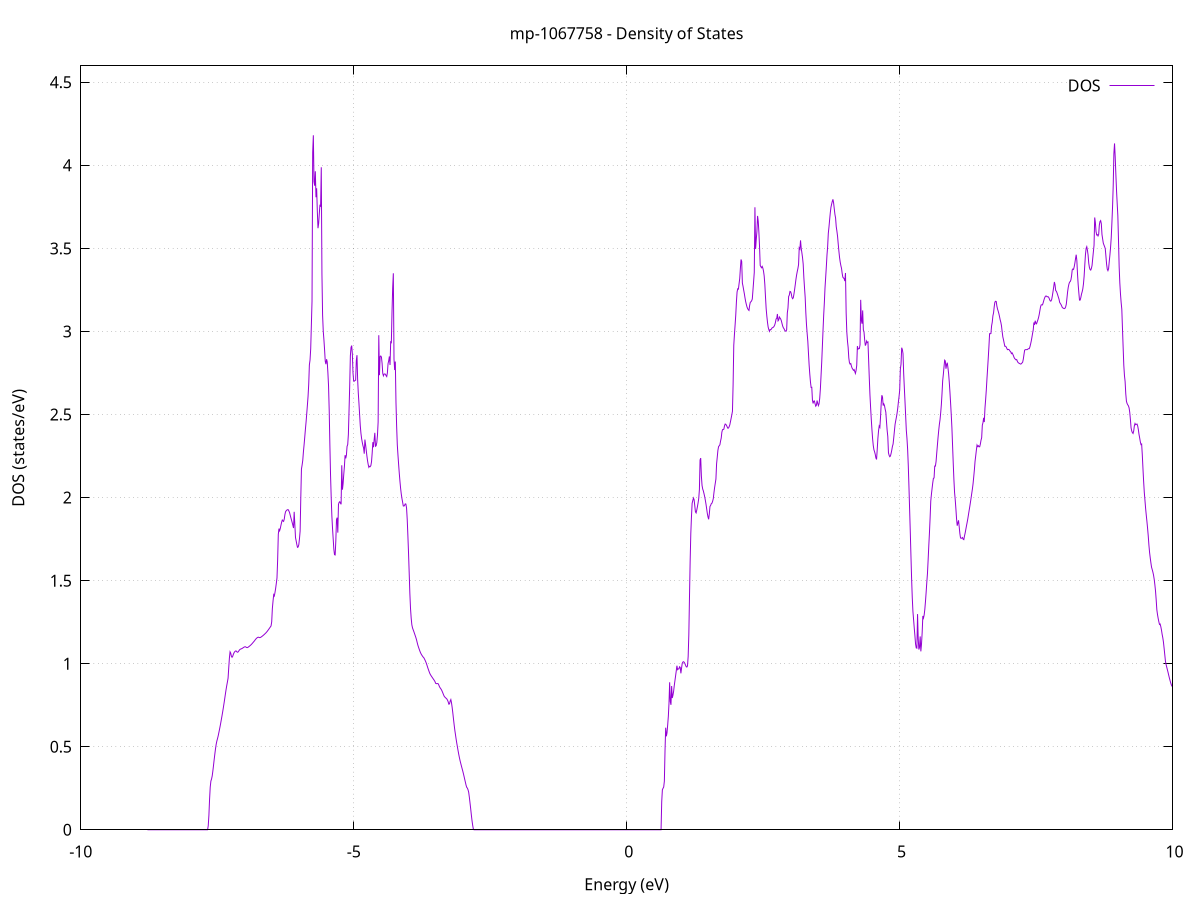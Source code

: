 set title 'mp-1067758 - Density of States'
set xlabel 'Energy (eV)'
set ylabel 'DOS (states/eV)'
set grid
set xrange [-10:10]
set yrange [0:4.599]
set xzeroaxis lt -1
set terminal png size 800,600
set output 'mp-1067758_dos_gnuplot.png'
plot '-' using 1:2 with lines title 'DOS'
-8.779300 0.000000
-8.767200 0.000000
-8.755100 0.000000
-8.743000 0.000000
-8.730900 0.000000
-8.718800 0.000000
-8.706600 0.000000
-8.694500 0.000000
-8.682400 0.000000
-8.670300 0.000000
-8.658200 0.000000
-8.646100 0.000000
-8.634000 0.000000
-8.621900 0.000000
-8.609800 0.000000
-8.597700 0.000000
-8.585500 0.000000
-8.573400 0.000000
-8.561300 0.000000
-8.549200 0.000000
-8.537100 0.000000
-8.525000 0.000000
-8.512900 0.000000
-8.500800 0.000000
-8.488700 0.000000
-8.476600 0.000000
-8.464400 0.000000
-8.452300 0.000000
-8.440200 0.000000
-8.428100 0.000000
-8.416000 0.000000
-8.403900 0.000000
-8.391800 0.000000
-8.379700 0.000000
-8.367600 0.000000
-8.355400 0.000000
-8.343300 0.000000
-8.331200 0.000000
-8.319100 0.000000
-8.307000 0.000000
-8.294900 0.000000
-8.282800 0.000000
-8.270700 0.000000
-8.258600 0.000000
-8.246500 0.000000
-8.234300 0.000000
-8.222200 0.000000
-8.210100 0.000000
-8.198000 0.000000
-8.185900 0.000000
-8.173800 0.000000
-8.161700 0.000000
-8.149600 0.000000
-8.137500 0.000000
-8.125400 0.000000
-8.113200 0.000000
-8.101100 0.000000
-8.089000 0.000000
-8.076900 0.000000
-8.064800 0.000000
-8.052700 0.000000
-8.040600 0.000000
-8.028500 0.000000
-8.016400 0.000000
-8.004200 0.000000
-7.992100 0.000000
-7.980000 0.000000
-7.967900 0.000000
-7.955800 0.000000
-7.943700 0.000000
-7.931600 0.000000
-7.919500 0.000000
-7.907400 0.000000
-7.895300 0.000000
-7.883100 0.000000
-7.871000 0.000000
-7.858900 0.000000
-7.846800 0.000000
-7.834700 0.000000
-7.822600 0.000000
-7.810500 0.000000
-7.798400 0.000000
-7.786300 0.000000
-7.774200 0.000000
-7.762000 0.000000
-7.749900 0.000000
-7.737800 0.000000
-7.725700 0.000000
-7.713600 0.000000
-7.701500 0.000000
-7.689400 0.000000
-7.677300 0.000200
-7.665200 0.023600
-7.653000 0.086600
-7.640900 0.182400
-7.628800 0.257400
-7.616700 0.293000
-7.604600 0.305500
-7.592500 0.324000
-7.580400 0.354200
-7.568300 0.387800
-7.556200 0.423100
-7.544100 0.456300
-7.531900 0.487700
-7.519800 0.514300
-7.507700 0.533800
-7.495600 0.548400
-7.483500 0.564600
-7.471400 0.583800
-7.459300 0.603300
-7.447200 0.623700
-7.435100 0.645200
-7.422900 0.667600
-7.410800 0.690400
-7.398700 0.714100
-7.386600 0.738800
-7.374500 0.764500
-7.362400 0.791200
-7.350300 0.818500
-7.338200 0.844600
-7.326100 0.868200
-7.314000 0.889800
-7.301800 0.912600
-7.289700 0.974700
-7.277600 1.033700
-7.265500 1.071400
-7.253400 1.063900
-7.241300 1.045100
-7.229200 1.038500
-7.217100 1.044300
-7.205000 1.056300
-7.192900 1.065600
-7.180700 1.071700
-7.168600 1.075600
-7.156500 1.076900
-7.144400 1.072600
-7.132300 1.069000
-7.120200 1.069800
-7.108100 1.075100
-7.096000 1.081300
-7.083900 1.085700
-7.071700 1.088000
-7.059600 1.089300
-7.047500 1.091200
-7.035400 1.093700
-7.023300 1.096500
-7.011200 1.099200
-6.999100 1.101100
-6.987000 1.102000
-6.974900 1.100000
-6.962800 1.097300
-6.950600 1.096700
-6.938500 1.098400
-6.926400 1.101300
-6.914300 1.104400
-6.902200 1.107600
-6.890100 1.111100
-6.878000 1.114900
-6.865900 1.119100
-6.853800 1.123600
-6.841700 1.128400
-6.829500 1.133200
-6.817400 1.137800
-6.805300 1.143500
-6.793200 1.148500
-6.781100 1.152600
-6.769000 1.156100
-6.756900 1.158600
-6.744800 1.159400
-6.732700 1.157700
-6.720500 1.156800
-6.708400 1.158000
-6.696300 1.160600
-6.684200 1.163400
-6.672100 1.166500
-6.660000 1.169700
-6.647900 1.173200
-6.635800 1.176800
-6.623700 1.180600
-6.611600 1.184500
-6.599400 1.188800
-6.587300 1.193600
-6.575200 1.198800
-6.563100 1.204300
-6.551000 1.209900
-6.538900 1.215600
-6.526800 1.221300
-6.514700 1.226900
-6.502600 1.251600
-6.490500 1.331800
-6.478300 1.376300
-6.466200 1.415100
-6.454100 1.408000
-6.442000 1.429400
-6.429900 1.454200
-6.417800 1.484200
-6.405700 1.516100
-6.393600 1.625100
-6.381500 1.779300
-6.369300 1.813000
-6.357200 1.800700
-6.345100 1.814400
-6.333000 1.833400
-6.320900 1.851100
-6.308800 1.864700
-6.296700 1.859500
-6.284600 1.856500
-6.272500 1.870600
-6.260400 1.898000
-6.248200 1.915300
-6.236100 1.920800
-6.224000 1.925000
-6.211900 1.927200
-6.199800 1.927000
-6.187700 1.919100
-6.175600 1.909900
-6.163500 1.894200
-6.151400 1.878700
-6.139200 1.864100
-6.127100 1.849300
-6.115000 1.833400
-6.102900 1.816700
-6.090800 1.914100
-6.078700 1.837700
-6.066600 1.759100
-6.054500 1.739300
-6.042400 1.718000
-6.030300 1.700400
-6.018100 1.702500
-6.006000 1.716300
-5.993900 1.752000
-5.981800 1.798200
-5.969700 1.998000
-5.957600 2.171800
-5.945500 2.195700
-5.933400 2.224500
-5.921300 2.276200
-5.909200 2.317900
-5.897000 2.364400
-5.884900 2.411600
-5.872800 2.455500
-5.860700 2.505400
-5.848600 2.556400
-5.836500 2.609200
-5.824400 2.682500
-5.812300 2.798800
-5.800200 2.828100
-5.788000 2.896600
-5.775900 3.039400
-5.763800 3.182800
-5.751700 4.078100
-5.739600 4.181200
-5.727500 3.902100
-5.715400 3.877600
-5.703300 3.964300
-5.691200 3.808000
-5.679100 3.862200
-5.666900 3.724500
-5.654800 3.621700
-5.642700 3.649500
-5.630600 3.708600
-5.618500 3.763200
-5.606400 3.750600
-5.594300 3.988700
-5.582200 3.346900
-5.570100 3.097800
-5.558000 3.000900
-5.545800 2.949200
-5.533700 2.888900
-5.521600 2.821200
-5.509500 2.803000
-5.497400 2.833000
-5.485300 2.816900
-5.473200 2.752300
-5.461100 2.671800
-5.449000 2.524900
-5.436800 2.317300
-5.424700 2.136500
-5.412600 2.002300
-5.400500 1.889500
-5.388400 1.815300
-5.376300 1.752600
-5.364200 1.689400
-5.352100 1.656200
-5.340000 1.654600
-5.327900 1.739100
-5.315700 1.867900
-5.303600 1.879000
-5.291500 1.788700
-5.279400 1.959200
-5.267300 1.971200
-5.255200 1.975200
-5.243100 1.966600
-5.231000 1.959500
-5.218900 2.194500
-5.206800 2.047300
-5.194600 2.083200
-5.182500 2.139500
-5.170400 2.188100
-5.158300 2.255300
-5.146200 2.235900
-5.134100 2.254600
-5.122000 2.308300
-5.109900 2.319400
-5.097800 2.380500
-5.085600 2.526500
-5.073500 2.672800
-5.061400 2.853300
-5.049300 2.904000
-5.037200 2.915000
-5.025100 2.864600
-5.013000 2.750600
-5.000900 2.700800
-4.988800 2.700900
-4.976700 2.704700
-4.964500 2.707100
-4.952400 2.825400
-4.940300 2.857300
-4.928200 2.709400
-4.916100 2.628800
-4.904000 2.567400
-4.891900 2.499400
-4.879800 2.432600
-4.867700 2.386800
-4.855600 2.355300
-4.843400 2.332500
-4.831300 2.313100
-4.819200 2.298200
-4.807100 2.264300
-4.795000 2.349200
-4.782900 2.319000
-4.770800 2.285200
-4.758700 2.250800
-4.746600 2.221500
-4.734400 2.198300
-4.722300 2.182000
-4.710200 2.188400
-4.698100 2.186200
-4.686000 2.192700
-4.673900 2.215800
-4.661800 2.268100
-4.649700 2.333500
-4.637600 2.303300
-4.625500 2.349600
-4.613300 2.389600
-4.601200 2.309100
-4.589100 2.312100
-4.577000 2.331400
-4.564900 2.375600
-4.552800 2.454600
-4.540700 2.977400
-4.528600 2.736900
-4.516500 2.848300
-4.504300 2.852300
-4.492200 2.845500
-4.480100 2.808100
-4.468000 2.747300
-4.455900 2.733100
-4.443800 2.743300
-4.431700 2.744500
-4.419600 2.742700
-4.407500 2.733900
-4.395400 2.728500
-4.383200 2.750900
-4.371100 2.806700
-4.359000 2.823900
-4.346900 2.849700
-4.334800 2.798100
-4.322700 2.937000
-4.310600 2.933300
-4.298500 3.117100
-4.286400 3.261800
-4.274300 3.350400
-4.262100 2.833800
-4.250000 2.767700
-4.237900 2.819000
-4.225800 2.572600
-4.213700 2.429200
-4.201600 2.317600
-4.189500 2.256100
-4.177400 2.199600
-4.165300 2.145800
-4.153100 2.098000
-4.141000 2.055600
-4.128900 2.021600
-4.116800 1.994600
-4.104700 1.973600
-4.092600 1.950000
-4.080500 1.948500
-4.068400 1.953500
-4.056300 1.962000
-4.044200 1.960900
-4.032000 1.937000
-4.019900 1.868700
-4.007800 1.771300
-3.995700 1.665600
-3.983600 1.545500
-3.971500 1.422900
-3.959400 1.331900
-3.947300 1.274100
-3.935200 1.234300
-3.923100 1.215500
-3.910900 1.204300
-3.898800 1.193500
-3.886700 1.181900
-3.874600 1.170200
-3.862500 1.158300
-3.850400 1.145100
-3.838300 1.128600
-3.826200 1.112900
-3.814100 1.100500
-3.801900 1.088700
-3.789800 1.077500
-3.777700 1.067100
-3.765600 1.058900
-3.753500 1.052000
-3.741400 1.046000
-3.729300 1.040300
-3.717200 1.036500
-3.705100 1.029200
-3.693000 1.020900
-3.680800 1.011800
-3.668700 1.001500
-3.656600 0.989500
-3.644500 0.976800
-3.632400 0.965200
-3.620300 0.953900
-3.608200 0.943000
-3.596100 0.934800
-3.584000 0.928300
-3.571900 0.922300
-3.559700 0.916400
-3.547600 0.910500
-3.535500 0.904700
-3.523400 0.898900
-3.511300 0.892100
-3.499200 0.881700
-3.487100 0.879600
-3.475000 0.880100
-3.462900 0.880300
-3.450700 0.878500
-3.438600 0.869300
-3.426500 0.859700
-3.414400 0.853400
-3.402300 0.847900
-3.390200 0.841100
-3.378100 0.832300
-3.366000 0.822500
-3.353900 0.812300
-3.341800 0.803500
-3.329600 0.798700
-3.317500 0.794500
-3.305400 0.791300
-3.293300 0.787100
-3.281200 0.780000
-3.269100 0.769800
-3.257000 0.756100
-3.244900 0.758200
-3.232800 0.775100
-3.220700 0.783800
-3.208500 0.764100
-3.196400 0.736100
-3.184300 0.703100
-3.172200 0.666800
-3.160100 0.631900
-3.148000 0.599700
-3.135900 0.572900
-3.123800 0.545500
-3.111700 0.521000
-3.099500 0.497800
-3.087400 0.474900
-3.075300 0.453200
-3.063200 0.433400
-3.051100 0.415500
-3.039000 0.399300
-3.026900 0.383800
-3.014800 0.368900
-3.002700 0.354000
-2.990600 0.338100
-2.978400 0.320800
-2.966300 0.303300
-2.954200 0.286200
-2.942100 0.268900
-2.930000 0.255700
-2.917900 0.250700
-2.905800 0.240800
-2.893700 0.225600
-2.881600 0.195900
-2.869400 0.161500
-2.857300 0.126900
-2.845200 0.089800
-2.833100 0.055700
-2.821000 0.027500
-2.808900 0.005000
-2.796800 0.000000
-2.784700 0.000000
-2.772600 0.000000
-2.760500 0.000000
-2.748300 0.000000
-2.736200 0.000000
-2.724100 0.000000
-2.712000 0.000000
-2.699900 0.000000
-2.687800 0.000000
-2.675700 0.000000
-2.663600 0.000000
-2.651500 0.000000
-2.639400 0.000000
-2.627200 0.000000
-2.615100 0.000000
-2.603000 0.000000
-2.590900 0.000000
-2.578800 0.000000
-2.566700 0.000000
-2.554600 0.000000
-2.542500 0.000000
-2.530400 0.000000
-2.518200 0.000000
-2.506100 0.000000
-2.494000 0.000000
-2.481900 0.000000
-2.469800 0.000000
-2.457700 0.000000
-2.445600 0.000000
-2.433500 0.000000
-2.421400 0.000000
-2.409300 0.000000
-2.397100 0.000000
-2.385000 0.000000
-2.372900 0.000000
-2.360800 0.000000
-2.348700 0.000000
-2.336600 0.000000
-2.324500 0.000000
-2.312400 0.000000
-2.300300 0.000000
-2.288200 0.000000
-2.276000 0.000000
-2.263900 0.000000
-2.251800 0.000000
-2.239700 0.000000
-2.227600 0.000000
-2.215500 0.000000
-2.203400 0.000000
-2.191300 0.000000
-2.179200 0.000000
-2.167000 0.000000
-2.154900 0.000000
-2.142800 0.000000
-2.130700 0.000000
-2.118600 0.000000
-2.106500 0.000000
-2.094400 0.000000
-2.082300 0.000000
-2.070200 0.000000
-2.058100 0.000000
-2.045900 0.000000
-2.033800 0.000000
-2.021700 0.000000
-2.009600 0.000000
-1.997500 0.000000
-1.985400 0.000000
-1.973300 0.000000
-1.961200 0.000000
-1.949100 0.000000
-1.937000 0.000000
-1.924800 0.000000
-1.912700 0.000000
-1.900600 0.000000
-1.888500 0.000000
-1.876400 0.000000
-1.864300 0.000000
-1.852200 0.000000
-1.840100 0.000000
-1.828000 0.000000
-1.815800 0.000000
-1.803700 0.000000
-1.791600 0.000000
-1.779500 0.000000
-1.767400 0.000000
-1.755300 0.000000
-1.743200 0.000000
-1.731100 0.000000
-1.719000 0.000000
-1.706900 0.000000
-1.694700 0.000000
-1.682600 0.000000
-1.670500 0.000000
-1.658400 0.000000
-1.646300 0.000000
-1.634200 0.000000
-1.622100 0.000000
-1.610000 0.000000
-1.597900 0.000000
-1.585700 0.000000
-1.573600 0.000000
-1.561500 0.000000
-1.549400 0.000000
-1.537300 0.000000
-1.525200 0.000000
-1.513100 0.000000
-1.501000 0.000000
-1.488900 0.000000
-1.476800 0.000000
-1.464600 0.000000
-1.452500 0.000000
-1.440400 0.000000
-1.428300 0.000000
-1.416200 0.000000
-1.404100 0.000000
-1.392000 0.000000
-1.379900 0.000000
-1.367800 0.000000
-1.355700 0.000000
-1.343500 0.000000
-1.331400 0.000000
-1.319300 0.000000
-1.307200 0.000000
-1.295100 0.000000
-1.283000 0.000000
-1.270900 0.000000
-1.258800 0.000000
-1.246700 0.000000
-1.234500 0.000000
-1.222400 0.000000
-1.210300 0.000000
-1.198200 0.000000
-1.186100 0.000000
-1.174000 0.000000
-1.161900 0.000000
-1.149800 0.000000
-1.137700 0.000000
-1.125600 0.000000
-1.113400 0.000000
-1.101300 0.000000
-1.089200 0.000000
-1.077100 0.000000
-1.065000 0.000000
-1.052900 0.000000
-1.040800 0.000000
-1.028700 0.000000
-1.016600 0.000000
-1.004500 0.000000
-0.992300 0.000000
-0.980200 0.000000
-0.968100 0.000000
-0.956000 0.000000
-0.943900 0.000000
-0.931800 0.000000
-0.919700 0.000000
-0.907600 0.000000
-0.895500 0.000000
-0.883300 0.000000
-0.871200 0.000000
-0.859100 0.000000
-0.847000 0.000000
-0.834900 0.000000
-0.822800 0.000000
-0.810700 0.000000
-0.798600 0.000000
-0.786500 0.000000
-0.774400 0.000000
-0.762200 0.000000
-0.750100 0.000000
-0.738000 0.000000
-0.725900 0.000000
-0.713800 0.000000
-0.701700 0.000000
-0.689600 0.000000
-0.677500 0.000000
-0.665400 0.000000
-0.653300 0.000000
-0.641100 0.000000
-0.629000 0.000000
-0.616900 0.000000
-0.604800 0.000000
-0.592700 0.000000
-0.580600 0.000000
-0.568500 0.000000
-0.556400 0.000000
-0.544300 0.000000
-0.532100 0.000000
-0.520000 0.000000
-0.507900 0.000000
-0.495800 0.000000
-0.483700 0.000000
-0.471600 0.000000
-0.459500 0.000000
-0.447400 0.000000
-0.435300 0.000000
-0.423200 0.000000
-0.411000 0.000000
-0.398900 0.000000
-0.386800 0.000000
-0.374700 0.000000
-0.362600 0.000000
-0.350500 0.000000
-0.338400 0.000000
-0.326300 0.000000
-0.314200 0.000000
-0.302100 0.000000
-0.289900 0.000000
-0.277800 0.000000
-0.265700 0.000000
-0.253600 0.000000
-0.241500 0.000000
-0.229400 0.000000
-0.217300 0.000000
-0.205200 0.000000
-0.193100 0.000000
-0.180900 0.000000
-0.168800 0.000000
-0.156700 0.000000
-0.144600 0.000000
-0.132500 0.000000
-0.120400 0.000000
-0.108300 0.000000
-0.096200 0.000000
-0.084100 0.000000
-0.072000 0.000000
-0.059800 0.000000
-0.047700 0.000000
-0.035600 0.000000
-0.023500 0.000000
-0.011400 0.000000
0.000700 0.000000
0.012800 0.000000
0.024900 0.000000
0.037000 0.000000
0.049200 0.000000
0.061300 0.000000
0.073400 0.000000
0.085500 0.000000
0.097600 0.000000
0.109700 0.000000
0.121800 0.000000
0.133900 0.000000
0.146000 0.000000
0.158100 0.000000
0.170300 0.000000
0.182400 0.000000
0.194500 0.000000
0.206600 0.000000
0.218700 0.000000
0.230800 0.000000
0.242900 0.000000
0.255000 0.000000
0.267100 0.000000
0.279200 0.000000
0.291400 0.000000
0.303500 0.000000
0.315600 0.000000
0.327700 0.000000
0.339800 0.000000
0.351900 0.000000
0.364000 0.000000
0.376100 0.000000
0.388200 0.000000
0.400400 0.000000
0.412500 0.000000
0.424600 0.000000
0.436700 0.000000
0.448800 0.000000
0.460900 0.000000
0.473000 0.000000
0.485100 0.000000
0.497200 0.000000
0.509300 0.000000
0.521500 0.000000
0.533600 0.000000
0.545700 0.000000
0.557800 0.000000
0.569900 0.000000
0.582000 0.000000
0.594100 0.000000
0.606200 0.000000
0.618300 0.000000
0.630400 0.000000
0.642600 0.169300
0.654700 0.241000
0.666800 0.249800
0.678900 0.257400
0.691000 0.292600
0.703100 0.476800
0.715200 0.614400
0.727300 0.562700
0.739400 0.583600
0.751600 0.630400
0.763700 0.682300
0.775800 0.761400
0.787900 0.888000
0.800000 0.770600
0.812100 0.752200
0.824200 0.865300
0.836300 0.793200
0.848400 0.810200
0.860500 0.833500
0.872700 0.868900
0.884800 0.898000
0.896900 0.927000
0.909000 0.956700
0.921100 0.987700
0.933200 0.964100
0.945300 0.968300
0.957400 0.968600
0.969500 0.981300
0.981600 0.977500
0.993800 0.941700
1.005900 0.973300
1.018000 1.001500
1.030100 1.009900
1.042200 1.011800
1.054300 1.008500
1.066400 1.001200
1.078500 0.991200
1.090600 0.982100
1.102800 0.979600
1.114900 0.986600
1.127000 1.043600
1.139100 1.174100
1.151200 1.399500
1.163300 1.614500
1.175400 1.783800
1.187500 1.884700
1.199600 1.965300
1.211700 1.982100
1.223900 1.997400
1.236000 1.986800
1.248100 1.951200
1.260200 1.914100
1.272300 1.907700
1.284400 1.924400
1.296500 1.945100
1.308600 1.968100
1.320700 1.994800
1.332900 2.048400
1.345000 2.226300
1.357100 2.237700
1.369200 2.129800
1.381300 2.073300
1.393400 2.051500
1.405500 2.039900
1.417600 2.023100
1.429700 2.005000
1.441800 1.983700
1.454000 1.959600
1.466100 1.931700
1.478200 1.904100
1.490300 1.883200
1.502400 1.869200
1.514500 1.902000
1.526600 1.946400
1.538700 1.952900
1.550800 1.963200
1.562900 1.966200
1.575100 1.977500
1.587200 1.993800
1.599300 2.029100
1.611400 2.060100
1.623500 2.085700
1.635600 2.111500
1.647700 2.203300
1.659800 2.243000
1.671900 2.284500
1.684100 2.306800
1.696200 2.312000
1.708300 2.317800
1.720400 2.340300
1.732500 2.357800
1.744600 2.393800
1.756700 2.409000
1.768800 2.409600
1.780900 2.412200
1.793000 2.432100
1.805200 2.442800
1.817300 2.440500
1.829400 2.434700
1.841500 2.425700
1.853600 2.417700
1.865700 2.418500
1.877800 2.426800
1.889900 2.437700
1.902000 2.457200
1.914100 2.477100
1.926300 2.497700
1.938400 2.519400
1.950500 2.682100
1.962600 2.916500
1.974700 2.981900
1.986800 3.038500
1.998900 3.098700
2.011000 3.178200
2.023100 3.237700
2.035300 3.257100
2.047400 3.255000
2.059500 3.287200
2.071600 3.318300
2.083700 3.379600
2.095800 3.433500
2.107900 3.421400
2.120000 3.291800
2.132100 3.272100
2.144200 3.249100
2.156400 3.226900
2.168500 3.201800
2.180600 3.179700
2.192700 3.162900
2.204800 3.147500
2.216900 3.137500
2.229000 3.130700
2.241100 3.126600
2.253200 3.156800
2.265300 3.175600
2.277500 3.179000
2.289600 3.184600
2.301700 3.195200
2.313800 3.246800
2.325900 3.299700
2.338000 3.355600
2.350100 3.747800
2.362200 3.496400
2.374300 3.553200
2.386500 3.602300
2.398600 3.695600
2.410700 3.663900
2.422800 3.597100
2.434900 3.508800
2.447000 3.397300
2.459100 3.389600
2.471200 3.383700
2.483300 3.391600
2.495400 3.381500
2.507600 3.363100
2.519700 3.334200
2.531800 3.282300
2.543900 3.206900
2.556000 3.137400
2.568100 3.092600
2.580200 3.055300
2.592300 3.026900
2.604400 3.011700
2.616500 3.000700
2.628700 3.011400
2.640800 3.010300
2.652900 3.015300
2.665000 3.021700
2.677100 3.023700
2.689200 3.025900
2.701300 3.031200
2.713400 3.039900
2.725500 3.054100
2.737700 3.075300
2.749800 3.078400
2.761900 3.105300
2.774000 3.064000
2.786100 3.069500
2.798200 3.087100
2.810300 3.080900
2.822400 3.075000
2.834500 3.064000
2.846600 3.047700
2.858800 3.032400
2.870900 3.022400
2.883000 3.016800
2.895100 3.007400
2.907200 3.002600
2.919300 3.001000
2.931400 3.010700
2.943500 3.111700
2.955600 3.141300
2.967800 3.210900
2.979900 3.218800
2.992000 3.241100
3.004100 3.239500
3.016200 3.226800
3.028300 3.205000
3.040400 3.197300
3.052500 3.202400
3.064600 3.224700
3.076700 3.251600
3.088900 3.281400
3.101000 3.312400
3.113100 3.339000
3.125200 3.360300
3.137300 3.378800
3.149400 3.402400
3.161500 3.503100
3.173600 3.496000
3.185700 3.548500
3.197800 3.501400
3.210000 3.474500
3.222100 3.445100
3.234200 3.406000
3.246300 3.325300
3.258400 3.263300
3.270500 3.206600
3.282600 3.113000
3.294700 3.040800
3.306800 2.988300
3.319000 2.940800
3.331100 2.868300
3.343200 2.797800
3.355300 2.743000
3.367400 2.696200
3.379500 2.663200
3.391600 2.663900
3.403700 2.587600
3.415800 2.566700
3.427900 2.580500
3.440100 2.581800
3.452200 2.564500
3.464300 2.550200
3.476400 2.555900
3.488500 2.584200
3.500600 2.567900
3.512700 2.553600
3.524800 2.564500
3.536900 2.597100
3.549000 2.653400
3.561200 2.732700
3.573300 2.812400
3.585400 2.908000
3.597500 3.005900
3.609600 3.097600
3.621700 3.171700
3.633800 3.261500
3.645900 3.324200
3.658000 3.388700
3.670200 3.459900
3.682300 3.510900
3.694400 3.590600
3.706500 3.628600
3.718600 3.672900
3.730700 3.714400
3.742800 3.747600
3.754900 3.765900
3.767000 3.782900
3.779100 3.795500
3.791300 3.774500
3.803400 3.739100
3.815500 3.705600
3.827600 3.683200
3.839700 3.631300
3.851800 3.604400
3.863900 3.573100
3.876000 3.527100
3.888100 3.484400
3.900200 3.446200
3.912400 3.418000
3.924500 3.396600
3.936600 3.379900
3.948700 3.348700
3.960800 3.326800
3.972900 3.322300
3.985000 3.317600
3.997100 3.303300
4.009200 3.352100
4.021400 3.112000
4.033500 2.996300
4.045600 2.941200
4.057700 2.904400
4.069800 2.840900
4.081900 2.811400
4.094000 2.803600
4.106100 2.807000
4.118200 2.791100
4.130300 2.779400
4.142500 2.773300
4.154600 2.766100
4.166700 2.770500
4.178800 2.759200
4.190900 2.747300
4.203000 2.765000
4.215100 2.795700
4.227200 2.912000
4.239300 2.893800
4.251400 2.896800
4.263600 2.897000
4.275700 2.920000
4.287800 3.190400
4.299900 3.067400
4.312000 3.046600
4.324100 3.126700
4.336200 3.010600
4.348300 2.997400
4.360400 2.949800
4.372600 2.914900
4.384700 2.924100
4.396800 2.942600
4.408900 2.933600
4.421000 2.936500
4.433100 2.828700
4.445200 2.719600
4.457300 2.618800
4.469400 2.542400
4.481500 2.472400
4.493700 2.409900
4.505800 2.354700
4.517900 2.313700
4.530000 2.287900
4.542100 2.276000
4.554200 2.260400
4.566300 2.238300
4.578400 2.229700
4.590500 2.289000
4.602700 2.355600
4.614800 2.402200
4.626900 2.431000
4.639000 2.423200
4.651100 2.484700
4.663200 2.564100
4.675300 2.616200
4.687400 2.605000
4.699500 2.554100
4.711600 2.563900
4.723800 2.553800
4.735900 2.531900
4.748000 2.514500
4.760100 2.458100
4.772200 2.404800
4.784300 2.367200
4.796400 2.269800
4.808500 2.254600
4.820600 2.246200
4.832700 2.250000
4.844900 2.266200
4.857000 2.285500
4.869100 2.308100
4.881200 2.322200
4.893300 2.360200
4.905400 2.401200
4.917500 2.440600
4.929600 2.462700
4.941700 2.483400
4.953900 2.507100
4.966000 2.536600
4.978100 2.574500
4.990200 2.607600
5.002300 2.647500
5.014400 2.774300
5.026500 2.802900
5.038600 2.902200
5.050700 2.891600
5.062800 2.867000
5.075000 2.748200
5.087100 2.662100
5.099200 2.580000
5.111300 2.492900
5.123400 2.405600
5.135500 2.356000
5.147600 2.290600
5.159700 2.191900
5.171800 2.066100
5.183900 1.931200
5.196100 1.796000
5.208200 1.652100
5.220300 1.513500
5.232400 1.399200
5.244500 1.315000
5.256600 1.266000
5.268700 1.215700
5.280800 1.169500
5.292900 1.118700
5.305100 1.095100
5.317200 1.093400
5.329300 1.298700
5.341400 1.151400
5.353500 1.085200
5.365600 1.098600
5.377700 1.164200
5.389800 1.074000
5.401900 1.118500
5.414000 1.187300
5.426200 1.287100
5.438300 1.275000
5.450400 1.293000
5.462500 1.326800
5.474600 1.374700
5.486700 1.429700
5.498800 1.489600
5.510900 1.542200
5.523000 1.622500
5.535100 1.708200
5.547300 1.788000
5.559400 1.876800
5.571500 1.978800
5.583600 2.020100
5.595700 2.054900
5.607800 2.088600
5.619900 2.115800
5.632000 2.118100
5.644100 2.189700
5.656300 2.189300
5.668400 2.216700
5.680500 2.266400
5.692600 2.314000
5.704700 2.361000
5.716800 2.403300
5.728900 2.440100
5.741000 2.468200
5.753100 2.509500
5.765200 2.558500
5.777400 2.625200
5.789500 2.702600
5.801600 2.741000
5.813700 2.785300
5.825800 2.827000
5.837900 2.822400
5.850000 2.775700
5.862100 2.800600
5.874200 2.812000
5.886400 2.781200
5.898500 2.746100
5.910600 2.695400
5.922700 2.635600
5.934800 2.569100
5.946900 2.498300
5.959000 2.419000
5.971100 2.312400
5.983200 2.207000
5.995300 2.109100
6.007500 2.030600
6.019600 1.986900
6.031700 1.932300
6.043800 1.872500
6.055900 1.830600
6.068000 1.847500
6.080100 1.863100
6.092200 1.825200
6.104300 1.784600
6.116400 1.757200
6.128600 1.754600
6.140700 1.756300
6.152800 1.759400
6.164900 1.748900
6.177000 1.746700
6.189100 1.768300
6.201200 1.786400
6.213300 1.807700
6.225400 1.829400
6.237600 1.850000
6.249700 1.871600
6.261800 1.896400
6.273900 1.921500
6.286000 1.945300
6.298100 1.971300
6.310200 1.997600
6.322300 2.025100
6.334400 2.052000
6.346500 2.084000
6.358700 2.125100
6.370800 2.167900
6.382900 2.218500
6.395000 2.251400
6.407100 2.286100
6.419200 2.316000
6.431300 2.307500
6.443400 2.312200
6.455500 2.305600
6.467600 2.305800
6.479800 2.321700
6.491900 2.345100
6.504000 2.360400
6.516100 2.436000
6.528200 2.451200
6.540300 2.480200
6.552400 2.454800
6.564500 2.538300
6.576600 2.589800
6.588800 2.647000
6.600900 2.714900
6.613000 2.777600
6.625100 2.842200
6.637200 2.910700
6.649300 2.986700
6.661400 2.986300
6.673500 2.987600
6.685600 3.033500
6.697700 3.055500
6.709900 3.094100
6.722000 3.112600
6.734100 3.149800
6.746200 3.176700
6.758300 3.181700
6.770400 3.180600
6.782500 3.153300
6.794600 3.135100
6.806700 3.122300
6.818800 3.107700
6.831000 3.089600
6.843100 3.070100
6.855200 3.055000
6.867300 3.033600
6.879400 2.998500
6.891500 2.967700
6.903600 2.950400
6.915700 2.930300
6.927800 2.911000
6.940000 2.911100
6.952100 2.907400
6.964200 2.898500
6.976300 2.890500
6.988400 2.891400
7.000500 2.892000
7.012600 2.887600
7.024700 2.881000
7.036800 2.877000
7.048900 2.866900
7.061100 2.871200
7.073200 2.863700
7.085300 2.854900
7.097400 2.843900
7.109500 2.836600
7.121600 2.833200
7.133700 2.829100
7.145800 2.830900
7.157900 2.820400
7.170000 2.813300
7.182200 2.809900
7.194300 2.807800
7.206400 2.805700
7.218500 2.803600
7.230600 2.805600
7.242700 2.810500
7.254800 2.815000
7.266900 2.833400
7.279000 2.861000
7.291200 2.887500
7.303300 2.890200
7.315400 2.890800
7.327500 2.890600
7.339600 2.890900
7.351700 2.894400
7.363800 2.896600
7.375900 2.896500
7.388000 2.907400
7.400100 2.923700
7.412300 2.942300
7.424400 2.964300
7.436500 2.988100
7.448600 3.009300
7.460700 3.054100
7.472800 3.039600
7.484900 3.064700
7.497000 3.049500
7.509100 3.046100
7.521300 3.057800
7.533400 3.069300
7.545500 3.082900
7.557600 3.101100
7.569700 3.124000
7.581800 3.147000
7.593900 3.159800
7.606000 3.160800
7.618100 3.160000
7.630200 3.172200
7.642400 3.186800
7.654500 3.199800
7.666600 3.208900
7.678700 3.213500
7.690800 3.213000
7.702900 3.208700
7.715000 3.209600
7.727100 3.207800
7.739200 3.200400
7.751300 3.189600
7.763500 3.183000
7.775600 3.183800
7.787700 3.194200
7.799800 3.216000
7.811900 3.241800
7.824000 3.268500
7.836100 3.298000
7.848200 3.280800
7.860300 3.245900
7.872500 3.242200
7.884600 3.232000
7.896700 3.219900
7.908800 3.206700
7.920900 3.194500
7.933000 3.175200
7.945100 3.168500
7.957200 3.162500
7.969300 3.153800
7.981400 3.144500
7.993600 3.141300
8.005700 3.139000
8.017800 3.137500
8.029900 3.139500
8.042000 3.147200
8.054100 3.163700
8.066200 3.200400
8.078300 3.238700
8.090400 3.266500
8.102500 3.285300
8.114700 3.297300
8.126800 3.300300
8.138900 3.310600
8.151000 3.333900
8.163100 3.371100
8.175200 3.376400
8.187300 3.373500
8.199400 3.389800
8.211500 3.411700
8.223700 3.438600
8.235800 3.462200
8.247900 3.426100
8.260000 3.344600
8.272100 3.282100
8.284200 3.232600
8.296300 3.188800
8.308400 3.189100
8.320500 3.204100
8.332600 3.224600
8.344800 3.238600
8.356900 3.256400
8.369000 3.286500
8.381100 3.332700
8.393200 3.400400
8.405300 3.462500
8.417400 3.500100
8.429500 3.510200
8.441600 3.488700
8.453700 3.459600
8.465900 3.410800
8.478000 3.384900
8.490100 3.373100
8.502200 3.369500
8.514300 3.379900
8.526400 3.398000
8.538500 3.439600
8.550600 3.480200
8.562700 3.519100
8.574900 3.686200
8.587000 3.656300
8.599100 3.601900
8.611200 3.581100
8.623300 3.583200
8.635400 3.575100
8.647500 3.583900
8.659600 3.640900
8.671700 3.662200
8.683800 3.667500
8.696000 3.649000
8.708100 3.583700
8.720200 3.557200
8.732300 3.531700
8.744400 3.520600
8.756500 3.510700
8.768600 3.497900
8.780700 3.451400
8.792800 3.404800
8.804900 3.374800
8.817100 3.366200
8.829200 3.377900
8.841300 3.421200
8.853400 3.460500
8.865500 3.506700
8.877600 3.564800
8.889700 3.653500
8.901800 3.750200
8.913900 3.877600
8.926100 4.070600
8.938200 4.132000
8.950300 4.051500
8.962400 3.946800
8.974500 3.850000
8.986600 3.771100
8.998700 3.696500
9.010800 3.547900
9.022900 3.388600
9.035000 3.291900
9.047200 3.225300
9.059300 3.174200
9.071400 3.133700
9.083500 3.017900
9.095600 2.906400
9.107700 2.797100
9.119800 2.735000
9.131900 2.698400
9.144000 2.624700
9.156200 2.579700
9.168300 2.566300
9.180400 2.558400
9.192500 2.552300
9.204600 2.540100
9.216700 2.513400
9.228800 2.470200
9.240900 2.420100
9.253000 2.400900
9.265100 2.391000
9.277300 2.386000
9.289400 2.401200
9.301500 2.432400
9.313600 2.446000
9.325700 2.438600
9.337800 2.441100
9.349900 2.442800
9.362000 2.431400
9.374100 2.410100
9.386200 2.381300
9.398400 2.359300
9.410500 2.336100
9.422600 2.319100
9.434700 2.322100
9.446800 2.256600
9.458900 2.174500
9.471000 2.098000
9.483100 2.032200
9.495200 1.984200
9.507400 1.935000
9.519500 1.894000
9.531600 1.856100
9.543700 1.814400
9.555800 1.768500
9.567900 1.713900
9.580000 1.670100
9.592100 1.637100
9.604200 1.607300
9.616300 1.580600
9.628500 1.566600
9.640600 1.551300
9.652700 1.533100
9.664800 1.507800
9.676900 1.475300
9.689000 1.437300
9.701100 1.384600
9.713200 1.324300
9.725300 1.295800
9.737400 1.272700
9.749600 1.253100
9.761700 1.236000
9.773800 1.238700
9.785900 1.222800
9.798000 1.202300
9.810100 1.176800
9.822200 1.156400
9.834300 1.129600
9.846400 1.092800
9.858600 1.054000
9.870700 1.014900
9.882800 0.994900
9.894900 0.978100
9.907000 0.962900
9.919100 0.946900
9.931200 0.929800
9.943300 0.913300
9.955400 0.898400
9.967500 0.884100
9.979700 0.871900
9.991800 0.864300
10.003900 0.858800
10.016000 0.855400
10.028100 0.852900
10.040200 0.851900
10.052300 0.852700
10.064400 0.854300
10.076500 0.855400
10.088600 0.856900
10.100800 0.858400
10.112900 0.857700
10.125000 0.855500
10.137100 0.881300
10.149200 0.884000
10.161300 0.867200
10.173400 0.850400
10.185500 0.833100
10.197600 0.816100
10.209800 0.799700
10.221900 0.791900
10.234000 0.786200
10.246100 0.782200
10.258200 0.780400
10.270300 0.785500
10.282400 0.792900
10.294500 0.800000
10.306600 0.791900
10.318700 0.801800
10.330900 0.812000
10.343000 0.831400
10.355100 0.836900
10.367200 0.836700
10.379300 0.834700
10.391400 1.006300
10.403500 0.859600
10.415600 0.766600
10.427700 0.817200
10.439900 0.864300
10.452000 0.886600
10.464100 0.890600
10.476200 0.907700
10.488300 0.908900
10.500400 0.902400
10.512500 0.909300
10.524600 0.925100
10.536700 0.945600
10.548800 0.969400
10.561000 0.992500
10.573100 1.021500
10.585200 1.056900
10.597300 1.077300
10.609400 1.108800
10.621500 1.144200
10.633600 1.177900
10.645700 1.206400
10.657800 1.229700
10.669900 1.253700
10.682100 1.278300
10.694200 1.369400
10.706300 1.440500
10.718400 1.541700
10.730500 1.624400
10.742600 1.694700
10.754700 1.751400
10.766800 1.810100
10.778900 1.863900
10.791100 1.898400
10.803200 1.951700
10.815300 1.998000
10.827400 2.044700
10.839500 2.073600
10.851600 2.094200
10.863700 2.106300
10.875800 2.126500
10.887900 2.148500
10.900000 2.171900
10.912200 2.197800
10.924300 2.220900
10.936400 2.237600
10.948500 2.251700
10.960600 2.263800
10.972700 2.279600
10.984800 2.300100
10.996900 2.305600
11.009000 2.307900
11.021100 2.321400
11.033300 2.346100
11.045400 2.359000
11.057500 2.362500
11.069600 2.364600
11.081700 2.394300
11.093800 2.447000
11.105900 2.465100
11.118000 2.456600
11.130100 2.425800
11.142300 2.376000
11.154400 2.359500
11.166500 2.364300
11.178600 2.377500
11.190700 2.383200
11.202800 2.407300
11.214900 2.427700
11.227000 2.451600
11.239100 2.488500
11.251200 2.522500
11.263400 2.546900
11.275500 2.580800
11.287600 2.632600
11.299700 2.675100
11.311800 2.686700
11.323900 2.699100
11.336000 2.724800
11.348100 2.741300
11.360200 2.727800
11.372300 2.737200
11.384500 2.782400
11.396600 2.828500
11.408700 2.870000
11.420800 2.897800
11.432900 2.931800
11.445000 2.929000
11.457100 2.910600
11.469200 2.927600
11.481300 2.954100
11.493500 2.989400
11.505600 3.011400
11.517700 3.057300
11.529800 3.097500
11.541900 3.141900
11.554000 3.191700
11.566100 3.212200
11.578200 3.225400
11.590300 3.270000
11.602400 3.299000
11.614600 3.328100
11.626700 3.350200
11.638800 3.356700
11.650900 3.354800
11.663000 3.348900
11.675100 3.341700
11.687200 3.345000
11.699300 3.350400
11.711400 3.339300
11.723500 3.318700
11.735700 3.309000
11.747800 3.338400
11.759900 3.389000
11.772000 3.495700
11.784100 3.411600
11.796200 3.374200
11.808300 3.328700
11.820400 3.306500
11.832500 3.389900
11.844700 3.310700
11.856800 3.327600
11.868900 3.368100
11.881000 3.350500
11.893100 3.317000
11.905200 3.279000
11.917300 3.239100
11.929400 3.211900
11.941500 3.177700
11.953600 3.142500
11.965800 3.117100
11.977900 3.096400
11.990000 3.086600
12.002100 3.058200
12.014200 3.023400
12.026300 2.968100
12.038400 2.937800
12.050500 2.940500
12.062600 2.959700
12.074800 2.992700
12.086900 3.025700
12.099000 3.057200
12.111100 3.133000
12.123200 3.179100
12.135300 3.154800
12.147400 3.112300
12.159500 3.112800
12.171600 3.114700
12.183700 3.114500
12.195900 3.138800
12.208000 3.116400
12.220100 3.109400
12.232200 3.116800
12.244300 3.085200
12.256400 3.024600
12.268500 2.970900
12.280600 2.933700
12.292700 2.911900
12.304800 2.865800
12.317000 2.826600
12.329100 2.811200
12.341200 2.799200
12.353300 2.787200
12.365400 2.780400
12.377500 2.788600
12.389600 2.798300
12.401700 2.818800
12.413800 2.854100
12.426000 2.908100
12.438100 2.972300
12.450200 3.011600
12.462300 3.043900
12.474400 3.064500
12.486500 3.076900
12.498600 3.083700
12.510700 3.079200
12.522800 3.102800
12.534900 3.109400
12.547100 3.101100
12.559200 3.092300
12.571300 3.069900
12.583400 3.012600
12.595500 2.927800
12.607600 2.847700
12.619700 2.806800
12.631800 2.772000
12.643900 2.735600
12.656000 2.674800
12.668200 2.582000
12.680300 2.507700
12.692400 2.430700
12.704500 2.333500
12.716600 2.258000
12.728700 2.214200
12.740800 2.169400
12.752900 2.132800
12.765000 2.118500
12.777200 2.112700
12.789300 2.096400
12.801400 2.074400
12.813500 2.061400
12.825600 2.055200
12.837700 2.058800
12.849800 2.078300
12.861900 2.092500
12.874000 1.969400
12.886100 1.959900
12.898300 1.960200
12.910400 1.932400
12.922500 1.904300
12.934600 1.875600
12.946700 1.851300
12.958800 1.831900
12.970900 1.798500
12.983000 1.746300
12.995100 1.715400
13.007200 1.703200
13.019400 1.684600
13.031500 1.798100
13.043600 1.661300
13.055700 1.626100
13.067800 1.598600
13.079900 1.603800
13.092000 1.683400
13.104100 1.651200
13.116200 1.586900
13.128400 1.529000
13.140500 1.486900
13.152600 1.482900
13.164700 1.490200
13.176800 1.449900
13.188900 1.401600
13.201000 1.343700
13.213100 1.364100
13.225200 1.252200
13.237300 1.155600
13.249500 1.081700
13.261600 1.017000
13.273700 0.976900
13.285800 0.952200
13.297900 0.929800
13.310000 0.911600
13.322100 0.896000
13.334200 0.881400
13.346300 0.868700
13.358500 0.879300
13.370600 0.878900
13.382700 0.872600
13.394800 0.878200
13.406900 0.890300
13.419000 0.970900
13.431100 0.906000
13.443200 0.844700
13.455300 0.802900
13.467400 0.780400
13.479600 0.757300
13.491700 0.733500
13.503800 0.708300
13.515900 0.683400
13.528000 0.659300
13.540100 0.636700
13.552200 0.624800
13.564300 0.614300
13.576400 0.602100
13.588500 0.589800
13.600700 0.577800
13.612800 0.566200
13.624900 0.557500
13.637000 0.549700
13.649100 0.540700
13.661200 0.532300
13.673300 0.524600
13.685400 0.517100
13.697500 0.509600
13.709700 0.491900
13.721800 0.483800
13.733900 0.476300
13.746000 0.469600
13.758100 0.461600
13.770200 0.453000
13.782300 0.443900
13.794400 0.434900
13.806500 0.426100
13.818600 0.416900
13.830800 0.406700
13.842900 0.394800
13.855000 0.382000
13.867100 0.373100
13.879200 0.364800
13.891300 0.356400
13.903400 0.348500
13.915500 0.342400
13.927600 0.329000
13.939700 0.315500
13.951900 0.302100
13.964000 0.288900
13.976100 0.276100
13.988200 0.263600
14.000300 0.251500
14.012400 0.239600
14.024500 0.228100
14.036600 0.216700
14.048700 0.204200
14.060900 0.190900
14.073000 0.179300
14.085100 0.168500
14.097200 0.157900
14.109300 0.147600
14.121400 0.138400
14.133500 0.130100
14.145600 0.122200
14.157700 0.114600
14.169800 0.107400
14.182000 0.100700
14.194100 0.094200
14.206200 0.088000
14.218300 0.082500
14.230400 0.077300
14.242500 0.071500
14.254600 0.062900
14.266700 0.055000
14.278800 0.047800
14.290900 0.041300
14.303100 0.030800
14.315200 0.020500
14.327300 0.010500
14.339400 0.000900
14.351500 0.000000
14.363600 0.000000
14.375700 0.000000
14.387800 0.000000
14.399900 0.000000
14.412100 0.000000
14.424200 0.000000
14.436300 0.000000
14.448400 0.000000
14.460500 0.000000
14.472600 0.000000
14.484700 0.000000
14.496800 0.000000
14.508900 0.000000
14.521000 0.000000
14.533200 0.000000
14.545300 0.000000
14.557400 0.000000
14.569500 0.000000
14.581600 0.000000
14.593700 0.000000
14.605800 0.000000
14.617900 0.000000
14.630000 0.000000
14.642100 0.000000
14.654300 0.000000
14.666400 0.000000
14.678500 0.000000
14.690600 0.000000
14.702700 0.000000
14.714800 0.000000
14.726900 0.000000
14.739000 0.000000
14.751100 0.000000
14.763300 0.000000
14.775400 0.000000
14.787500 0.000000
14.799600 0.000000
14.811700 0.000000
14.823800 0.000000
14.835900 0.000000
14.848000 0.000000
14.860100 0.000000
14.872200 0.000000
14.884400 0.000000
14.896500 0.000000
14.908600 0.000000
14.920700 0.000000
14.932800 0.000000
14.944900 0.000000
14.957000 0.000000
14.969100 0.000000
14.981200 0.000000
14.993400 0.000000
15.005500 0.000000
15.017600 0.000000
15.029700 0.000000
15.041800 0.000000
15.053900 0.000000
15.066000 0.000000
15.078100 0.000000
15.090200 0.000000
15.102300 0.000000
15.114500 0.000000
15.126600 0.000000
15.138700 0.000000
15.150800 0.000000
15.162900 0.000000
15.175000 0.000000
15.187100 0.000000
15.199200 0.000000
15.211300 0.000000
15.223400 0.000000
15.235600 0.000000
15.247700 0.000000
15.259800 0.000000
15.271900 0.000000
15.284000 0.000000
15.296100 0.000000
15.308200 0.000000
15.320300 0.000000
15.332400 0.000000
15.344600 0.000000
15.356700 0.000000
15.368800 0.000000
15.380900 0.000000
15.393000 0.000000
15.405100 0.000000
15.417200 0.000000
15.429300 0.000000
15.441400 0.000000
e
